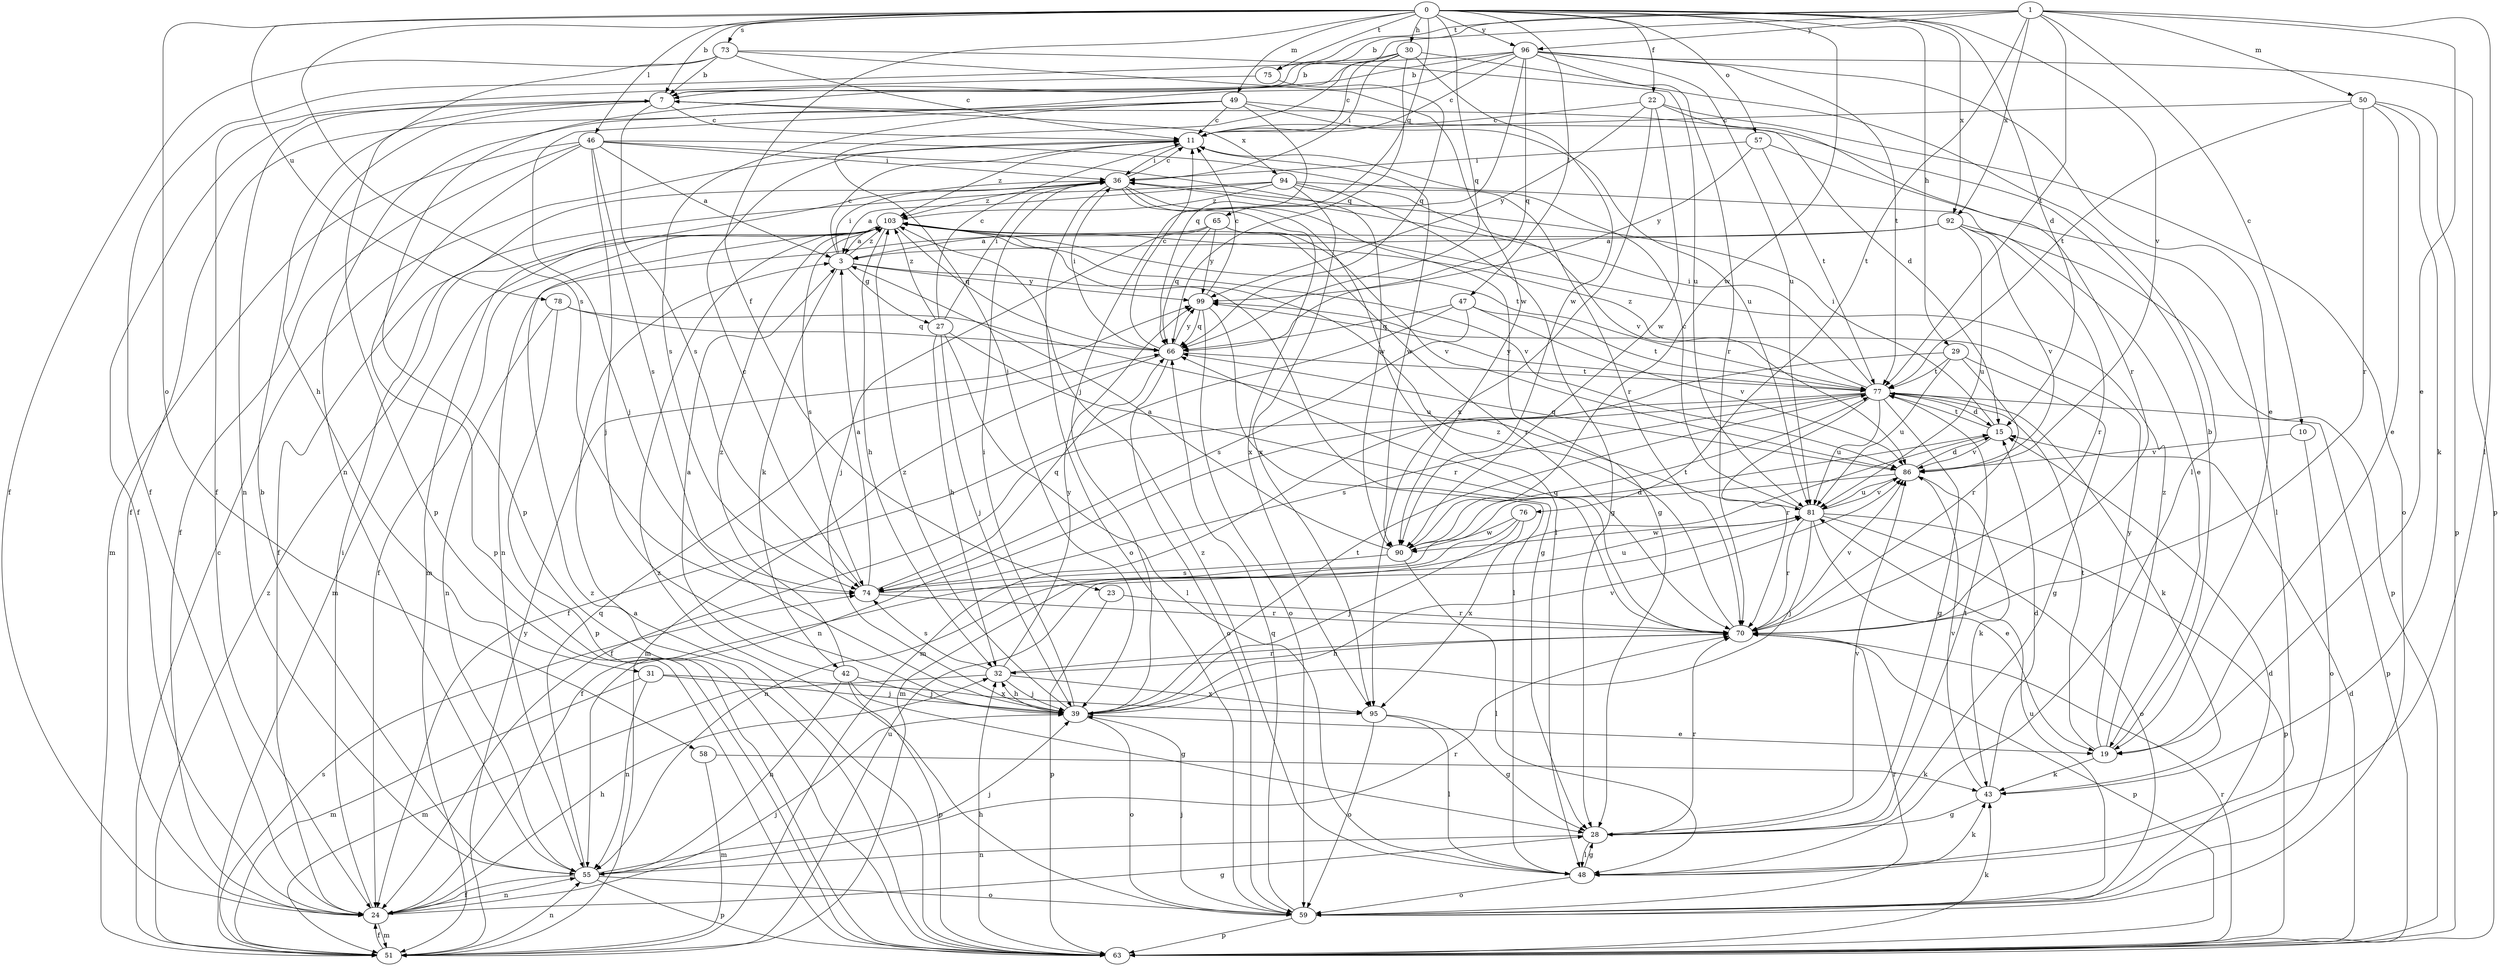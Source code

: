 strict digraph  {
0;
1;
3;
7;
10;
11;
15;
19;
22;
23;
24;
27;
28;
29;
30;
31;
32;
36;
39;
42;
43;
46;
47;
48;
49;
50;
51;
55;
57;
58;
59;
63;
65;
66;
70;
73;
74;
75;
76;
77;
78;
81;
86;
90;
92;
94;
95;
96;
99;
103;
0 -> 7  [label=b];
0 -> 15  [label=d];
0 -> 22  [label=f];
0 -> 23  [label=f];
0 -> 29  [label=h];
0 -> 30  [label=h];
0 -> 46  [label=l];
0 -> 47  [label=l];
0 -> 49  [label=m];
0 -> 57  [label=o];
0 -> 58  [label=o];
0 -> 65  [label=q];
0 -> 66  [label=q];
0 -> 73  [label=s];
0 -> 74  [label=s];
0 -> 75  [label=t];
0 -> 78  [label=u];
0 -> 86  [label=v];
0 -> 90  [label=w];
0 -> 92  [label=x];
0 -> 96  [label=y];
1 -> 7  [label=b];
1 -> 10  [label=c];
1 -> 19  [label=e];
1 -> 39  [label=j];
1 -> 48  [label=l];
1 -> 50  [label=m];
1 -> 75  [label=t];
1 -> 76  [label=t];
1 -> 77  [label=t];
1 -> 92  [label=x];
1 -> 96  [label=y];
3 -> 11  [label=c];
3 -> 27  [label=g];
3 -> 28  [label=g];
3 -> 36  [label=i];
3 -> 42  [label=k];
3 -> 99  [label=y];
3 -> 103  [label=z];
7 -> 11  [label=c];
7 -> 24  [label=f];
7 -> 31  [label=h];
7 -> 55  [label=n];
7 -> 74  [label=s];
7 -> 94  [label=x];
10 -> 59  [label=o];
10 -> 86  [label=v];
11 -> 36  [label=i];
11 -> 90  [label=w];
11 -> 103  [label=z];
15 -> 36  [label=i];
15 -> 51  [label=m];
15 -> 77  [label=t];
15 -> 86  [label=v];
19 -> 7  [label=b];
19 -> 43  [label=k];
19 -> 77  [label=t];
19 -> 99  [label=y];
19 -> 103  [label=z];
22 -> 11  [label=c];
22 -> 59  [label=o];
22 -> 70  [label=r];
22 -> 90  [label=w];
22 -> 95  [label=x];
22 -> 99  [label=y];
23 -> 63  [label=p];
23 -> 70  [label=r];
24 -> 28  [label=g];
24 -> 32  [label=h];
24 -> 36  [label=i];
24 -> 39  [label=j];
24 -> 51  [label=m];
24 -> 55  [label=n];
27 -> 11  [label=c];
27 -> 32  [label=h];
27 -> 36  [label=i];
27 -> 39  [label=j];
27 -> 48  [label=l];
27 -> 70  [label=r];
27 -> 103  [label=z];
28 -> 48  [label=l];
28 -> 55  [label=n];
28 -> 70  [label=r];
28 -> 77  [label=t];
28 -> 86  [label=v];
29 -> 28  [label=g];
29 -> 51  [label=m];
29 -> 70  [label=r];
29 -> 77  [label=t];
29 -> 81  [label=u];
30 -> 7  [label=b];
30 -> 11  [label=c];
30 -> 36  [label=i];
30 -> 48  [label=l];
30 -> 63  [label=p];
30 -> 66  [label=q];
30 -> 90  [label=w];
31 -> 39  [label=j];
31 -> 51  [label=m];
31 -> 55  [label=n];
31 -> 95  [label=x];
32 -> 39  [label=j];
32 -> 51  [label=m];
32 -> 70  [label=r];
32 -> 74  [label=s];
32 -> 95  [label=x];
32 -> 99  [label=y];
36 -> 11  [label=c];
36 -> 28  [label=g];
36 -> 48  [label=l];
36 -> 51  [label=m];
36 -> 59  [label=o];
36 -> 95  [label=x];
36 -> 103  [label=z];
39 -> 19  [label=e];
39 -> 32  [label=h];
39 -> 36  [label=i];
39 -> 59  [label=o];
39 -> 77  [label=t];
39 -> 86  [label=v];
39 -> 103  [label=z];
42 -> 3  [label=a];
42 -> 28  [label=g];
42 -> 39  [label=j];
42 -> 55  [label=n];
42 -> 63  [label=p];
42 -> 103  [label=z];
43 -> 15  [label=d];
43 -> 28  [label=g];
43 -> 86  [label=v];
46 -> 3  [label=a];
46 -> 24  [label=f];
46 -> 36  [label=i];
46 -> 39  [label=j];
46 -> 51  [label=m];
46 -> 63  [label=p];
46 -> 70  [label=r];
46 -> 74  [label=s];
46 -> 90  [label=w];
47 -> 24  [label=f];
47 -> 66  [label=q];
47 -> 74  [label=s];
47 -> 77  [label=t];
47 -> 86  [label=v];
48 -> 28  [label=g];
48 -> 43  [label=k];
48 -> 59  [label=o];
48 -> 103  [label=z];
49 -> 11  [label=c];
49 -> 15  [label=d];
49 -> 24  [label=f];
49 -> 39  [label=j];
49 -> 66  [label=q];
49 -> 74  [label=s];
49 -> 81  [label=u];
50 -> 11  [label=c];
50 -> 19  [label=e];
50 -> 43  [label=k];
50 -> 63  [label=p];
50 -> 70  [label=r];
50 -> 77  [label=t];
51 -> 11  [label=c];
51 -> 24  [label=f];
51 -> 55  [label=n];
51 -> 74  [label=s];
51 -> 81  [label=u];
51 -> 99  [label=y];
51 -> 103  [label=z];
55 -> 7  [label=b];
55 -> 24  [label=f];
55 -> 39  [label=j];
55 -> 59  [label=o];
55 -> 63  [label=p];
55 -> 66  [label=q];
55 -> 70  [label=r];
57 -> 36  [label=i];
57 -> 48  [label=l];
57 -> 77  [label=t];
57 -> 99  [label=y];
58 -> 43  [label=k];
58 -> 51  [label=m];
59 -> 15  [label=d];
59 -> 39  [label=j];
59 -> 63  [label=p];
59 -> 66  [label=q];
59 -> 70  [label=r];
59 -> 81  [label=u];
59 -> 103  [label=z];
63 -> 3  [label=a];
63 -> 15  [label=d];
63 -> 32  [label=h];
63 -> 43  [label=k];
63 -> 70  [label=r];
63 -> 103  [label=z];
65 -> 3  [label=a];
65 -> 39  [label=j];
65 -> 66  [label=q];
65 -> 70  [label=r];
65 -> 86  [label=v];
65 -> 99  [label=y];
66 -> 11  [label=c];
66 -> 36  [label=i];
66 -> 51  [label=m];
66 -> 59  [label=o];
66 -> 77  [label=t];
66 -> 99  [label=y];
70 -> 32  [label=h];
70 -> 63  [label=p];
70 -> 66  [label=q];
70 -> 86  [label=v];
70 -> 103  [label=z];
73 -> 7  [label=b];
73 -> 11  [label=c];
73 -> 24  [label=f];
73 -> 63  [label=p];
73 -> 81  [label=u];
73 -> 90  [label=w];
74 -> 3  [label=a];
74 -> 11  [label=c];
74 -> 66  [label=q];
74 -> 70  [label=r];
74 -> 81  [label=u];
75 -> 24  [label=f];
75 -> 66  [label=q];
76 -> 39  [label=j];
76 -> 55  [label=n];
76 -> 90  [label=w];
76 -> 95  [label=x];
77 -> 15  [label=d];
77 -> 24  [label=f];
77 -> 28  [label=g];
77 -> 36  [label=i];
77 -> 43  [label=k];
77 -> 55  [label=n];
77 -> 63  [label=p];
77 -> 70  [label=r];
77 -> 74  [label=s];
77 -> 81  [label=u];
77 -> 99  [label=y];
77 -> 103  [label=z];
78 -> 55  [label=n];
78 -> 63  [label=p];
78 -> 66  [label=q];
78 -> 81  [label=u];
81 -> 11  [label=c];
81 -> 19  [label=e];
81 -> 39  [label=j];
81 -> 59  [label=o];
81 -> 63  [label=p];
81 -> 70  [label=r];
81 -> 86  [label=v];
81 -> 90  [label=w];
86 -> 15  [label=d];
86 -> 24  [label=f];
86 -> 43  [label=k];
86 -> 66  [label=q];
86 -> 81  [label=u];
90 -> 3  [label=a];
90 -> 15  [label=d];
90 -> 48  [label=l];
90 -> 74  [label=s];
90 -> 77  [label=t];
92 -> 3  [label=a];
92 -> 55  [label=n];
92 -> 63  [label=p];
92 -> 70  [label=r];
92 -> 81  [label=u];
92 -> 86  [label=v];
94 -> 3  [label=a];
94 -> 19  [label=e];
94 -> 24  [label=f];
94 -> 28  [label=g];
94 -> 86  [label=v];
94 -> 95  [label=x];
94 -> 103  [label=z];
95 -> 28  [label=g];
95 -> 48  [label=l];
95 -> 59  [label=o];
96 -> 7  [label=b];
96 -> 11  [label=c];
96 -> 19  [label=e];
96 -> 24  [label=f];
96 -> 39  [label=j];
96 -> 55  [label=n];
96 -> 63  [label=p];
96 -> 66  [label=q];
96 -> 70  [label=r];
96 -> 77  [label=t];
96 -> 81  [label=u];
99 -> 11  [label=c];
99 -> 48  [label=l];
99 -> 59  [label=o];
99 -> 66  [label=q];
103 -> 3  [label=a];
103 -> 24  [label=f];
103 -> 32  [label=h];
103 -> 51  [label=m];
103 -> 66  [label=q];
103 -> 74  [label=s];
103 -> 77  [label=t];
103 -> 86  [label=v];
}
